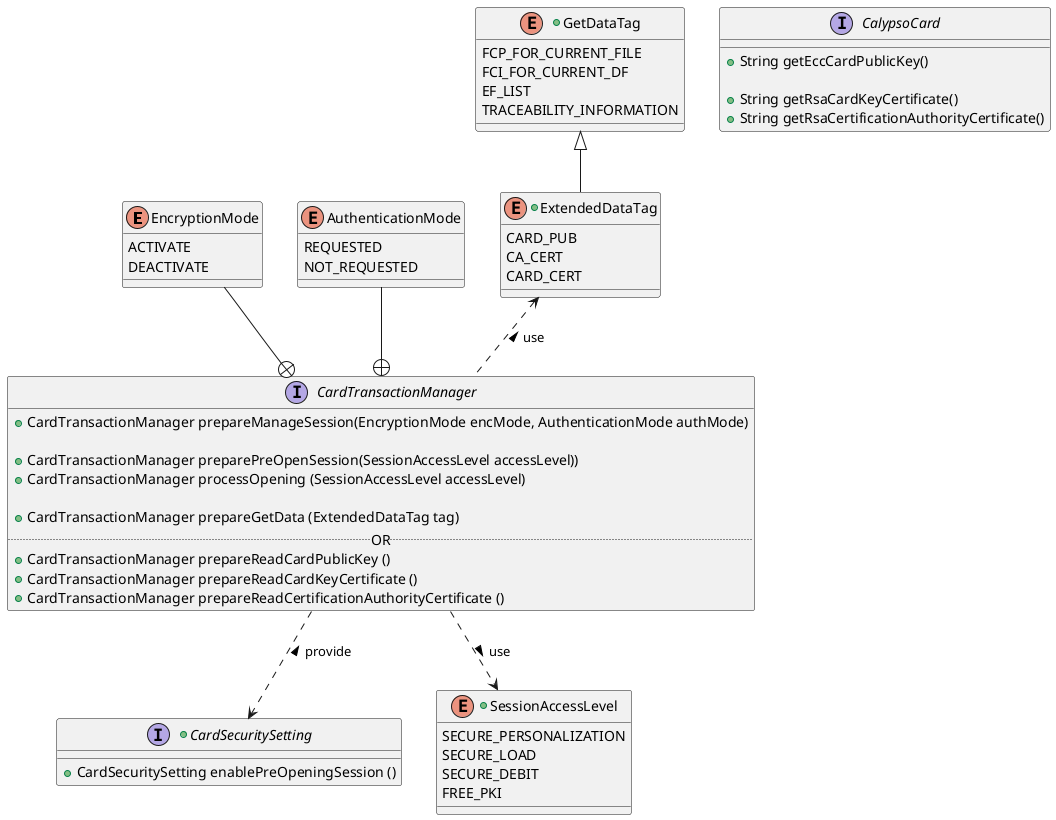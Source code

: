 @startuml

enum EncryptionMode {
 ACTIVATE
 DEACTIVATE
}

enum AuthenticationMode {
 REQUESTED
 NOT_REQUESTED
}

Interface CardTransactionManager {
    +CardTransactionManager prepareManageSession(EncryptionMode encMode, AuthenticationMode authMode)

    +CardTransactionManager preparePreOpenSession(SessionAccessLevel accessLevel))
    +CardTransactionManager processOpening (SessionAccessLevel accessLevel)

    +CardTransactionManager prepareGetData (ExtendedDataTag tag)
    .. OR ..
    +CardTransactionManager prepareReadCardPublicKey ()
    +CardTransactionManager prepareReadCardKeyCertificate ()
    +CardTransactionManager prepareReadCertificationAuthorityCertificate ()
}

EncryptionMode -down-+ CardTransactionManager
AuthenticationMode -down-+ CardTransactionManager

+interface CardSecuritySetting {
            +CardSecuritySetting enablePreOpeningSession ()

}

CardTransactionManager ..> CardSecuritySetting : provide <

+enum SessionAccessLevel {
        SECURE_PERSONALIZATION
        SECURE_LOAD
        SECURE_DEBIT
        FREE_PKI
    }

CardTransactionManager ..> SessionAccessLevel : use >

+enum GetDataTag {
        FCP_FOR_CURRENT_FILE
        FCI_FOR_CURRENT_DF
        EF_LIST
        TRACEABILITY_INFORMATION
    }

    +enum ExtendedDataTag extends GetDataTag {
            CARD_PUB
            CA_CERT
            CARD_CERT
        }

    CardTransactionManager .up.> ExtendedDataTag : use >

Interface CalypsoCard {
    +String getEccCardPublicKey()

    +String getRsaCardKeyCertificate()
    +String getRsaCertificationAuthorityCertificate()
}

@enduml